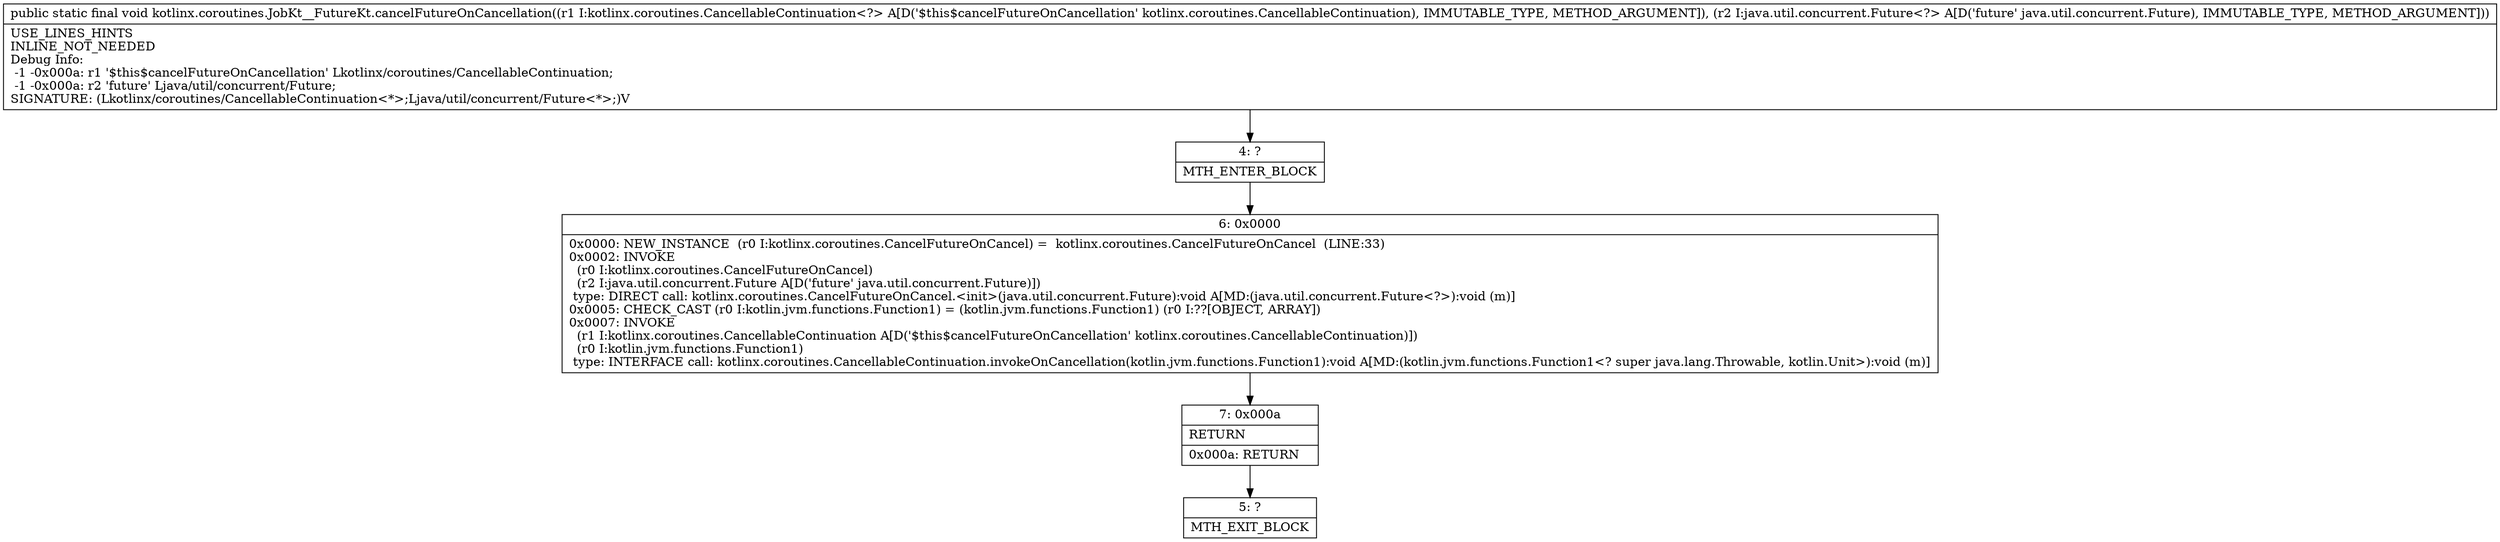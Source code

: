 digraph "CFG forkotlinx.coroutines.JobKt__FutureKt.cancelFutureOnCancellation(Lkotlinx\/coroutines\/CancellableContinuation;Ljava\/util\/concurrent\/Future;)V" {
Node_4 [shape=record,label="{4\:\ ?|MTH_ENTER_BLOCK\l}"];
Node_6 [shape=record,label="{6\:\ 0x0000|0x0000: NEW_INSTANCE  (r0 I:kotlinx.coroutines.CancelFutureOnCancel) =  kotlinx.coroutines.CancelFutureOnCancel  (LINE:33)\l0x0002: INVOKE  \l  (r0 I:kotlinx.coroutines.CancelFutureOnCancel)\l  (r2 I:java.util.concurrent.Future A[D('future' java.util.concurrent.Future)])\l type: DIRECT call: kotlinx.coroutines.CancelFutureOnCancel.\<init\>(java.util.concurrent.Future):void A[MD:(java.util.concurrent.Future\<?\>):void (m)]\l0x0005: CHECK_CAST (r0 I:kotlin.jvm.functions.Function1) = (kotlin.jvm.functions.Function1) (r0 I:??[OBJECT, ARRAY]) \l0x0007: INVOKE  \l  (r1 I:kotlinx.coroutines.CancellableContinuation A[D('$this$cancelFutureOnCancellation' kotlinx.coroutines.CancellableContinuation)])\l  (r0 I:kotlin.jvm.functions.Function1)\l type: INTERFACE call: kotlinx.coroutines.CancellableContinuation.invokeOnCancellation(kotlin.jvm.functions.Function1):void A[MD:(kotlin.jvm.functions.Function1\<? super java.lang.Throwable, kotlin.Unit\>):void (m)]\l}"];
Node_7 [shape=record,label="{7\:\ 0x000a|RETURN\l|0x000a: RETURN   \l}"];
Node_5 [shape=record,label="{5\:\ ?|MTH_EXIT_BLOCK\l}"];
MethodNode[shape=record,label="{public static final void kotlinx.coroutines.JobKt__FutureKt.cancelFutureOnCancellation((r1 I:kotlinx.coroutines.CancellableContinuation\<?\> A[D('$this$cancelFutureOnCancellation' kotlinx.coroutines.CancellableContinuation), IMMUTABLE_TYPE, METHOD_ARGUMENT]), (r2 I:java.util.concurrent.Future\<?\> A[D('future' java.util.concurrent.Future), IMMUTABLE_TYPE, METHOD_ARGUMENT]))  | USE_LINES_HINTS\lINLINE_NOT_NEEDED\lDebug Info:\l  \-1 \-0x000a: r1 '$this$cancelFutureOnCancellation' Lkotlinx\/coroutines\/CancellableContinuation;\l  \-1 \-0x000a: r2 'future' Ljava\/util\/concurrent\/Future;\lSIGNATURE: (Lkotlinx\/coroutines\/CancellableContinuation\<*\>;Ljava\/util\/concurrent\/Future\<*\>;)V\l}"];
MethodNode -> Node_4;Node_4 -> Node_6;
Node_6 -> Node_7;
Node_7 -> Node_5;
}

